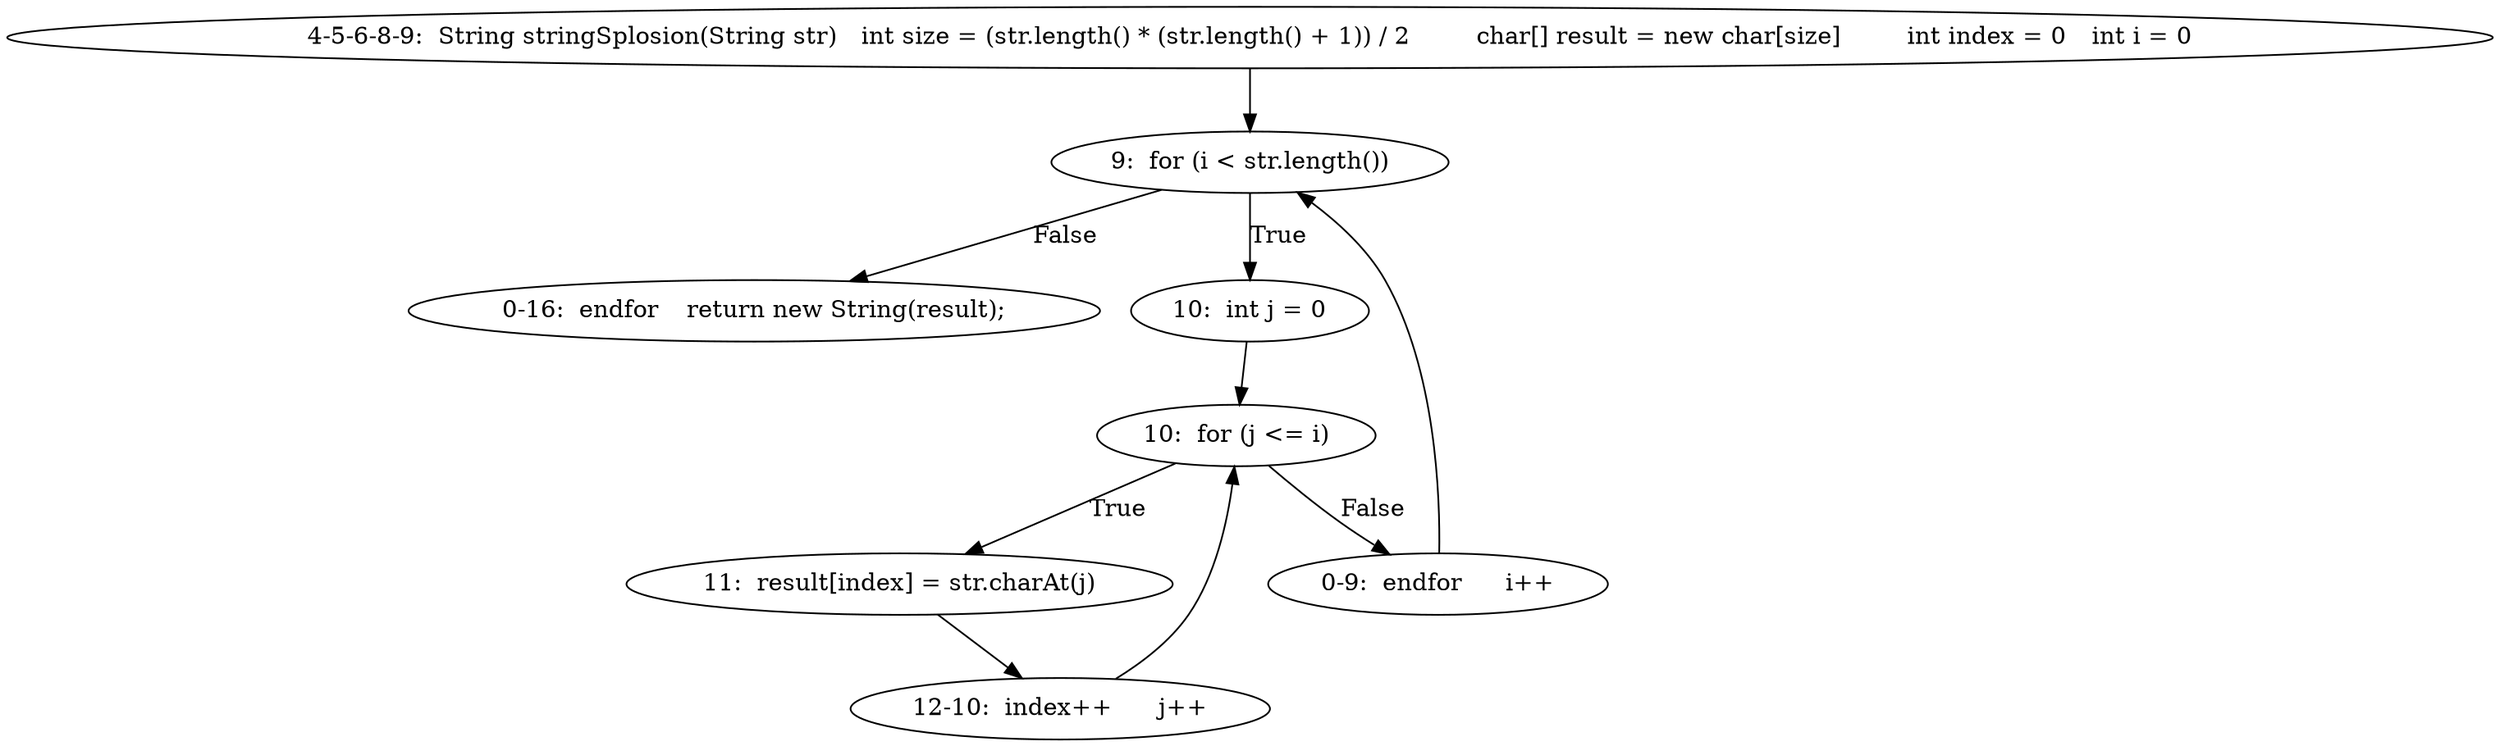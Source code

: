 digraph result_test { 
// graph-vertices
  a4  [label="4-5-6-8-9:  String stringSplosion(String str)	int size = (str.length() * (str.length() + 1)) / 2	char[] result = new char[size]	int index = 0	int i = 0"]; 
  5  [label="9:  for (i < str.length())"]; 
  a5  [label="0-16:  endfor	return new String(result);"]; 
  8  [label="10:  int j = 0"]; 
  9  [label="10:  for (j <= i)"]; 
  12  [label="11:  result[index] = str.charAt(j)"]; 
  a6  [label="0-9:  endfor	i++"]; 
  a7  [label="12-10:  index++	j++"]; 
// graph-edges
  a4 -> 5;
  5 -> a5  [label="False"]; 
  5 -> 8  [label="True"]; 
  8 -> 9;
  9 -> a6  [label="False"]; 
  9 -> 12  [label="True"]; 
  12 -> a7;
  a7 -> 9;
  a6 -> 5;
}